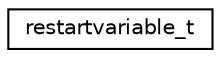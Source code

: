 digraph "Graphical Class Hierarchy"
{
 // INTERACTIVE_SVG=YES
 // LATEX_PDF_SIZE
  edge [fontname="Helvetica",fontsize="10",labelfontname="Helvetica",labelfontsize="10"];
  node [fontname="Helvetica",fontsize="10",shape=record];
  rankdir="LR";
  Node0 [label="restartvariable_t",height=0.2,width=0.4,color="black", fillcolor="white", style="filled",URL="$structnetcdf__io__mod_1_1restartvariable__t.html",tooltip="Restart variable."];
}
